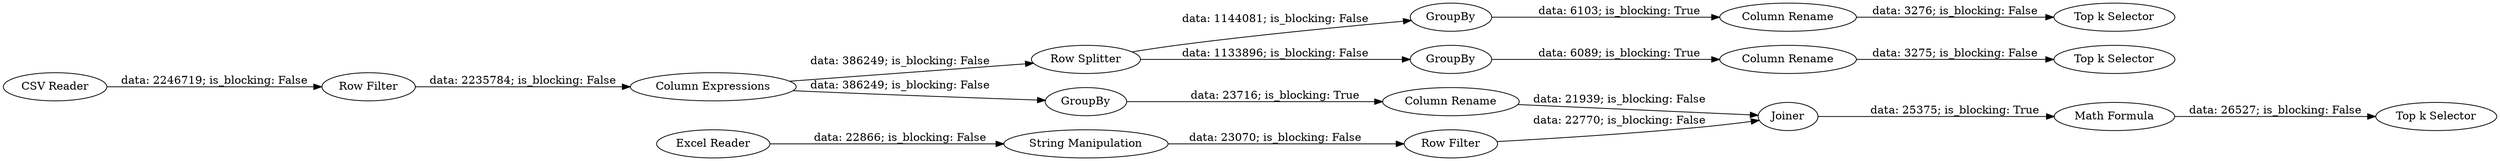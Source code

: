 digraph {
	"-7702714930740047331_4" [label=Joiner]
	"-7702714930740047331_9" [label="Column Expressions"]
	"-7702714930740047331_3" [label="String Manipulation"]
	"-7702714930740047331_7" [label=GroupBy]
	"-7702714930740047331_2" [label="Excel Reader"]
	"-7702714930740047331_16" [label="Column Rename"]
	"-7702714930740047331_19" [label="Top k Selector"]
	"-7702714930740047331_17" [label="Row Filter"]
	"-7702714930740047331_12" [label="Column Rename"]
	"-7702714930740047331_8" [label=GroupBy]
	"-7702714930740047331_6" [label="Row Splitter"]
	"-7702714930740047331_14" [label="Column Rename"]
	"-7702714930740047331_15" [label="Top k Selector"]
	"-7702714930740047331_13" [label=GroupBy]
	"-7702714930740047331_11" [label="Top k Selector"]
	"-7702714930740047331_18" [label="Math Formula"]
	"-7702714930740047331_5" [label="Row Filter"]
	"-7702714930740047331_1" [label="CSV Reader"]
	"-7702714930740047331_5" -> "-7702714930740047331_9" [label="data: 2235784; is_blocking: False"]
	"-7702714930740047331_6" -> "-7702714930740047331_8" [label="data: 1144081; is_blocking: False"]
	"-7702714930740047331_8" -> "-7702714930740047331_12" [label="data: 6103; is_blocking: True"]
	"-7702714930740047331_2" -> "-7702714930740047331_3" [label="data: 22866; is_blocking: False"]
	"-7702714930740047331_7" -> "-7702714930740047331_16" [label="data: 23716; is_blocking: True"]
	"-7702714930740047331_18" -> "-7702714930740047331_19" [label="data: 26527; is_blocking: False"]
	"-7702714930740047331_4" -> "-7702714930740047331_18" [label="data: 25375; is_blocking: True"]
	"-7702714930740047331_14" -> "-7702714930740047331_15" [label="data: 3275; is_blocking: False"]
	"-7702714930740047331_9" -> "-7702714930740047331_6" [label="data: 386249; is_blocking: False"]
	"-7702714930740047331_17" -> "-7702714930740047331_4" [label="data: 22770; is_blocking: False"]
	"-7702714930740047331_13" -> "-7702714930740047331_14" [label="data: 6089; is_blocking: True"]
	"-7702714930740047331_9" -> "-7702714930740047331_7" [label="data: 386249; is_blocking: False"]
	"-7702714930740047331_16" -> "-7702714930740047331_4" [label="data: 21939; is_blocking: False"]
	"-7702714930740047331_12" -> "-7702714930740047331_11" [label="data: 3276; is_blocking: False"]
	"-7702714930740047331_1" -> "-7702714930740047331_5" [label="data: 2246719; is_blocking: False"]
	"-7702714930740047331_3" -> "-7702714930740047331_17" [label="data: 23070; is_blocking: False"]
	"-7702714930740047331_6" -> "-7702714930740047331_13" [label="data: 1133896; is_blocking: False"]
	rankdir=LR
}
